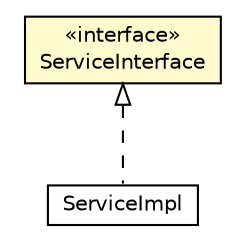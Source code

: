 #!/usr/local/bin/dot
#
# Class diagram 
# Generated by UMLGraph version R5_6-24-gf6e263 (http://www.umlgraph.org/)
#

digraph G {
	edge [fontname="Helvetica",fontsize=10,labelfontname="Helvetica",labelfontsize=10];
	node [fontname="Helvetica",fontsize=10,shape=plaintext];
	nodesep=0.25;
	ranksep=0.5;
	// org.universAAL.ri.soap.cxf.service.ServiceInterface
	c7382884 [label=<<table title="org.universAAL.ri.soap.cxf.service.ServiceInterface" border="0" cellborder="1" cellspacing="0" cellpadding="2" port="p" bgcolor="lemonChiffon" href="./ServiceInterface.html">
		<tr><td><table border="0" cellspacing="0" cellpadding="1">
<tr><td align="center" balign="center"> &#171;interface&#187; </td></tr>
<tr><td align="center" balign="center"> ServiceInterface </td></tr>
		</table></td></tr>
		</table>>, URL="./ServiceInterface.html", fontname="Helvetica", fontcolor="black", fontsize=10.0];
	// org.universAAL.ri.soap.cxf.server.ServiceImpl
	c7382886 [label=<<table title="org.universAAL.ri.soap.cxf.server.ServiceImpl" border="0" cellborder="1" cellspacing="0" cellpadding="2" port="p" href="../server/ServiceImpl.html">
		<tr><td><table border="0" cellspacing="0" cellpadding="1">
<tr><td align="center" balign="center"> ServiceImpl </td></tr>
		</table></td></tr>
		</table>>, URL="../server/ServiceImpl.html", fontname="Helvetica", fontcolor="black", fontsize=10.0];
	//org.universAAL.ri.soap.cxf.server.ServiceImpl implements org.universAAL.ri.soap.cxf.service.ServiceInterface
	c7382884:p -> c7382886:p [dir=back,arrowtail=empty,style=dashed];
}

